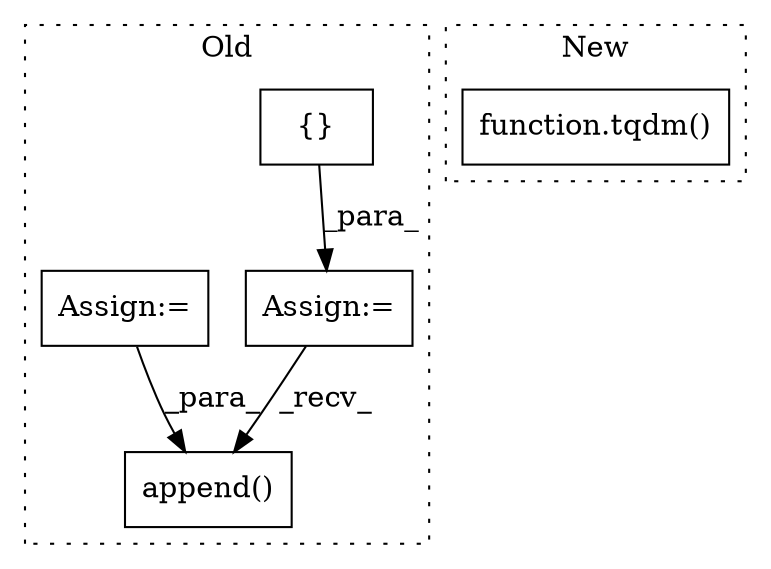 digraph G {
subgraph cluster0 {
1 [label="append()" a="75" s="8676,8721" l="25,1" shape="box"];
3 [label="{}" a="59" s="8559,8559" l="2,1" shape="box"];
4 [label="Assign:=" a="68" s="8556" l="3" shape="box"];
5 [label="Assign:=" a="68" s="8598" l="3" shape="box"];
label = "Old";
style="dotted";
}
subgraph cluster1 {
2 [label="function.tqdm()" a="75" s="8492,8524" l="5,1" shape="box"];
label = "New";
style="dotted";
}
3 -> 4 [label="_para_"];
4 -> 1 [label="_recv_"];
5 -> 1 [label="_para_"];
}